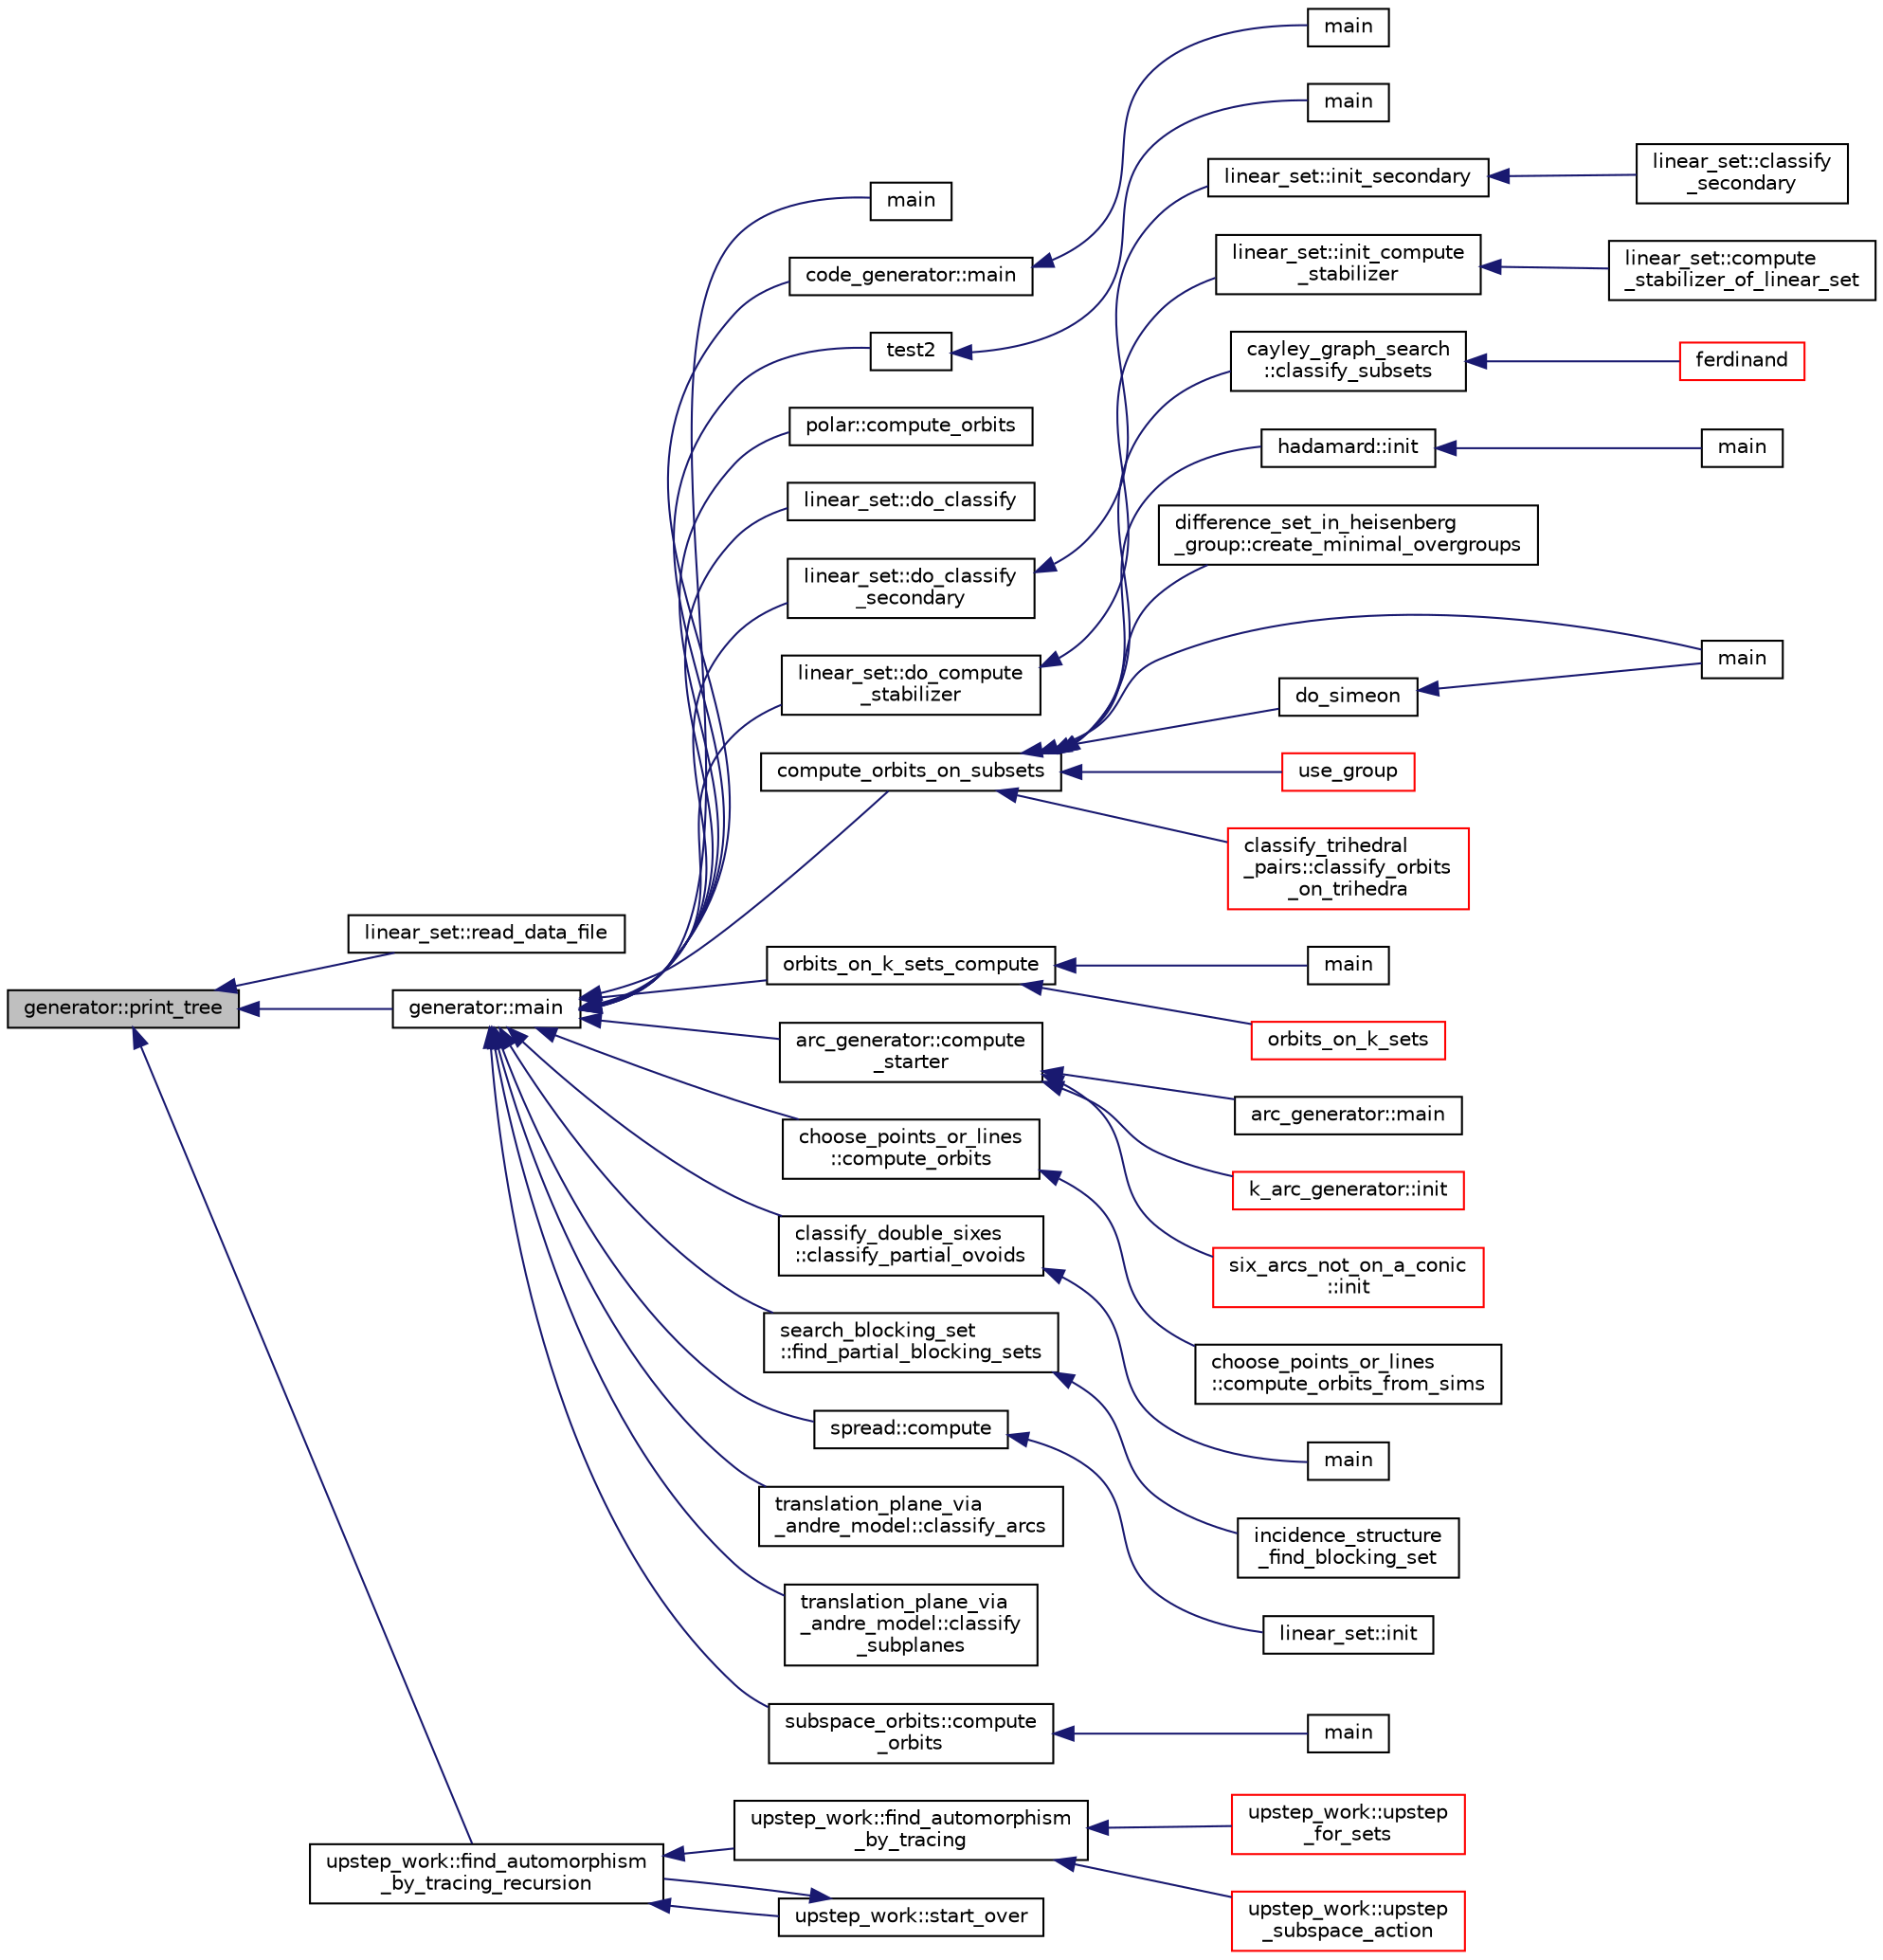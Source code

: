 digraph "generator::print_tree"
{
  edge [fontname="Helvetica",fontsize="10",labelfontname="Helvetica",labelfontsize="10"];
  node [fontname="Helvetica",fontsize="10",shape=record];
  rankdir="LR";
  Node19123 [label="generator::print_tree",height=0.2,width=0.4,color="black", fillcolor="grey75", style="filled", fontcolor="black"];
  Node19123 -> Node19124 [dir="back",color="midnightblue",fontsize="10",style="solid",fontname="Helvetica"];
  Node19124 [label="linear_set::read_data_file",height=0.2,width=0.4,color="black", fillcolor="white", style="filled",URL="$dd/d86/classlinear__set.html#a9a5cd28cc81be7ee41002b2e3114c2cb"];
  Node19123 -> Node19125 [dir="back",color="midnightblue",fontsize="10",style="solid",fontname="Helvetica"];
  Node19125 [label="generator::main",height=0.2,width=0.4,color="black", fillcolor="white", style="filled",URL="$d7/d73/classgenerator.html#a01abff8e9f231bf0d82e2e8e0061f242"];
  Node19125 -> Node19126 [dir="back",color="midnightblue",fontsize="10",style="solid",fontname="Helvetica"];
  Node19126 [label="main",height=0.2,width=0.4,color="black", fillcolor="white", style="filled",URL="$d2/d11/codes_8h.html#a217dbf8b442f20279ea00b898af96f52"];
  Node19125 -> Node19127 [dir="back",color="midnightblue",fontsize="10",style="solid",fontname="Helvetica"];
  Node19127 [label="code_generator::main",height=0.2,width=0.4,color="black", fillcolor="white", style="filled",URL="$db/d37/classcode__generator.html#ab3cf3a306e4032c2b471ac95321c599f"];
  Node19127 -> Node19128 [dir="back",color="midnightblue",fontsize="10",style="solid",fontname="Helvetica"];
  Node19128 [label="main",height=0.2,width=0.4,color="black", fillcolor="white", style="filled",URL="$d4/d4f/codes_8_c.html#a217dbf8b442f20279ea00b898af96f52"];
  Node19125 -> Node19129 [dir="back",color="midnightblue",fontsize="10",style="solid",fontname="Helvetica"];
  Node19129 [label="test2",height=0.2,width=0.4,color="black", fillcolor="white", style="filled",URL="$d9/db0/factor__space_8_c.html#a39d73a812e5fd8f1bc111e948368cb10"];
  Node19129 -> Node19130 [dir="back",color="midnightblue",fontsize="10",style="solid",fontname="Helvetica"];
  Node19130 [label="main",height=0.2,width=0.4,color="black", fillcolor="white", style="filled",URL="$d9/db0/factor__space_8_c.html#a3c04138a5bfe5d72780bb7e82a18e627"];
  Node19125 -> Node19131 [dir="back",color="midnightblue",fontsize="10",style="solid",fontname="Helvetica"];
  Node19131 [label="polar::compute_orbits",height=0.2,width=0.4,color="black", fillcolor="white", style="filled",URL="$da/d1c/classpolar.html#ac4c3c4f95d14c74ff4a3ec3f3479a1da"];
  Node19125 -> Node19132 [dir="back",color="midnightblue",fontsize="10",style="solid",fontname="Helvetica"];
  Node19132 [label="linear_set::do_classify",height=0.2,width=0.4,color="black", fillcolor="white", style="filled",URL="$dd/d86/classlinear__set.html#a3eb2dbce7fa8b71901dfc12f288ddd0c"];
  Node19125 -> Node19133 [dir="back",color="midnightblue",fontsize="10",style="solid",fontname="Helvetica"];
  Node19133 [label="linear_set::do_classify\l_secondary",height=0.2,width=0.4,color="black", fillcolor="white", style="filled",URL="$dd/d86/classlinear__set.html#a47eb7f9995f3343abd3bdfbf9a9a9162"];
  Node19133 -> Node19134 [dir="back",color="midnightblue",fontsize="10",style="solid",fontname="Helvetica"];
  Node19134 [label="linear_set::init_secondary",height=0.2,width=0.4,color="black", fillcolor="white", style="filled",URL="$dd/d86/classlinear__set.html#a7bf8cd7805559b5762921687a7c1ed97"];
  Node19134 -> Node19135 [dir="back",color="midnightblue",fontsize="10",style="solid",fontname="Helvetica"];
  Node19135 [label="linear_set::classify\l_secondary",height=0.2,width=0.4,color="black", fillcolor="white", style="filled",URL="$dd/d86/classlinear__set.html#a5d7659de855e20e2fa8e41e7aedcb1fc"];
  Node19125 -> Node19136 [dir="back",color="midnightblue",fontsize="10",style="solid",fontname="Helvetica"];
  Node19136 [label="linear_set::do_compute\l_stabilizer",height=0.2,width=0.4,color="black", fillcolor="white", style="filled",URL="$dd/d86/classlinear__set.html#ae8f58ded28fb5370f4459cca42b7463b"];
  Node19136 -> Node19137 [dir="back",color="midnightblue",fontsize="10",style="solid",fontname="Helvetica"];
  Node19137 [label="linear_set::init_compute\l_stabilizer",height=0.2,width=0.4,color="black", fillcolor="white", style="filled",URL="$dd/d86/classlinear__set.html#a0cc3eaec1896fdc977b62e94623b055b"];
  Node19137 -> Node19138 [dir="back",color="midnightblue",fontsize="10",style="solid",fontname="Helvetica"];
  Node19138 [label="linear_set::compute\l_stabilizer_of_linear_set",height=0.2,width=0.4,color="black", fillcolor="white", style="filled",URL="$dd/d86/classlinear__set.html#a098a133edfbaae0fd347a69c50bdbee2"];
  Node19125 -> Node19139 [dir="back",color="midnightblue",fontsize="10",style="solid",fontname="Helvetica"];
  Node19139 [label="compute_orbits_on_subsets",height=0.2,width=0.4,color="black", fillcolor="white", style="filled",URL="$d3/d35/snakes__and__ladders__global_8_c.html#af33697aede0480110b1227f727252637"];
  Node19139 -> Node19140 [dir="back",color="midnightblue",fontsize="10",style="solid",fontname="Helvetica"];
  Node19140 [label="cayley_graph_search\l::classify_subsets",height=0.2,width=0.4,color="black", fillcolor="white", style="filled",URL="$de/dae/classcayley__graph__search.html#a4cf8a90752e018a281481ac80ad52c4b"];
  Node19140 -> Node19141 [dir="back",color="midnightblue",fontsize="10",style="solid",fontname="Helvetica"];
  Node19141 [label="ferdinand",height=0.2,width=0.4,color="red", fillcolor="white", style="filled",URL="$da/df3/ferdinand_8_c.html#a322b57727d23cf5a0932f11c30ea18d9"];
  Node19139 -> Node19143 [dir="back",color="midnightblue",fontsize="10",style="solid",fontname="Helvetica"];
  Node19143 [label="hadamard::init",height=0.2,width=0.4,color="black", fillcolor="white", style="filled",URL="$d7/dbb/classhadamard.html#a16af359850b8bdd0d2a73e260d496c33"];
  Node19143 -> Node19144 [dir="back",color="midnightblue",fontsize="10",style="solid",fontname="Helvetica"];
  Node19144 [label="main",height=0.2,width=0.4,color="black", fillcolor="white", style="filled",URL="$dd/d1d/hadamard_8_c.html#a3c04138a5bfe5d72780bb7e82a18e627"];
  Node19139 -> Node19145 [dir="back",color="midnightblue",fontsize="10",style="solid",fontname="Helvetica"];
  Node19145 [label="difference_set_in_heisenberg\l_group::create_minimal_overgroups",height=0.2,width=0.4,color="black", fillcolor="white", style="filled",URL="$de/d8a/classdifference__set__in__heisenberg__group.html#a9bde5ad5da3ebaebf98fbfd3e8110b79"];
  Node19139 -> Node19146 [dir="back",color="midnightblue",fontsize="10",style="solid",fontname="Helvetica"];
  Node19146 [label="main",height=0.2,width=0.4,color="black", fillcolor="white", style="filled",URL="$d5/d13/simeon_8_c.html#ae66f6b31b5ad750f1fe042a706a4e3d4"];
  Node19139 -> Node19147 [dir="back",color="midnightblue",fontsize="10",style="solid",fontname="Helvetica"];
  Node19147 [label="do_simeon",height=0.2,width=0.4,color="black", fillcolor="white", style="filled",URL="$d5/d13/simeon_8_c.html#a36cf3f9cb484fa44da7a7dfcbe9385d0"];
  Node19147 -> Node19146 [dir="back",color="midnightblue",fontsize="10",style="solid",fontname="Helvetica"];
  Node19139 -> Node19148 [dir="back",color="midnightblue",fontsize="10",style="solid",fontname="Helvetica"];
  Node19148 [label="use_group",height=0.2,width=0.4,color="red", fillcolor="white", style="filled",URL="$d9/d9f/all__cliques_8_c.html#aba62531e97173264c39afe2c7857af31"];
  Node19139 -> Node19150 [dir="back",color="midnightblue",fontsize="10",style="solid",fontname="Helvetica"];
  Node19150 [label="classify_trihedral\l_pairs::classify_orbits\l_on_trihedra",height=0.2,width=0.4,color="red", fillcolor="white", style="filled",URL="$d1/d21/classclassify__trihedral__pairs.html#a99625621bfba4bb65b3d60304b306539"];
  Node19125 -> Node19157 [dir="back",color="midnightblue",fontsize="10",style="solid",fontname="Helvetica"];
  Node19157 [label="orbits_on_k_sets_compute",height=0.2,width=0.4,color="black", fillcolor="white", style="filled",URL="$d3/d35/snakes__and__ladders__global_8_c.html#a96743526b15703539d544499276aaa71"];
  Node19157 -> Node19158 [dir="back",color="midnightblue",fontsize="10",style="solid",fontname="Helvetica"];
  Node19158 [label="main",height=0.2,width=0.4,color="black", fillcolor="white", style="filled",URL="$d9/d5f/example__fano__plane_8_c.html#ae66f6b31b5ad750f1fe042a706a4e3d4"];
  Node19157 -> Node19159 [dir="back",color="midnightblue",fontsize="10",style="solid",fontname="Helvetica"];
  Node19159 [label="orbits_on_k_sets",height=0.2,width=0.4,color="red", fillcolor="white", style="filled",URL="$d3/d35/snakes__and__ladders__global_8_c.html#afe3d79116aa8b4d1a93d444a3a979b6e"];
  Node19125 -> Node19168 [dir="back",color="midnightblue",fontsize="10",style="solid",fontname="Helvetica"];
  Node19168 [label="arc_generator::compute\l_starter",height=0.2,width=0.4,color="black", fillcolor="white", style="filled",URL="$d4/d21/classarc__generator.html#aad1dcec3a1c302e743d574bd1ac857d9"];
  Node19168 -> Node19167 [dir="back",color="midnightblue",fontsize="10",style="solid",fontname="Helvetica"];
  Node19167 [label="arc_generator::main",height=0.2,width=0.4,color="black", fillcolor="white", style="filled",URL="$d4/d21/classarc__generator.html#ad80140b51b165dad1fe6ab232be7829a"];
  Node19168 -> Node19169 [dir="back",color="midnightblue",fontsize="10",style="solid",fontname="Helvetica"];
  Node19169 [label="k_arc_generator::init",height=0.2,width=0.4,color="red", fillcolor="white", style="filled",URL="$d6/dd8/classk__arc__generator.html#a6036d9f52ede9f8ca681505626b5361d"];
  Node19168 -> Node19171 [dir="back",color="midnightblue",fontsize="10",style="solid",fontname="Helvetica"];
  Node19171 [label="six_arcs_not_on_a_conic\l::init",height=0.2,width=0.4,color="red", fillcolor="white", style="filled",URL="$d8/de6/classsix__arcs__not__on__a__conic.html#a7a4d5cf8a098488729934cfa8a70944a"];
  Node19125 -> Node19173 [dir="back",color="midnightblue",fontsize="10",style="solid",fontname="Helvetica"];
  Node19173 [label="choose_points_or_lines\l::compute_orbits",height=0.2,width=0.4,color="black", fillcolor="white", style="filled",URL="$d6/d75/classchoose__points__or__lines.html#adc353e2d41dc8a39563322c8cdd85f61"];
  Node19173 -> Node19174 [dir="back",color="midnightblue",fontsize="10",style="solid",fontname="Helvetica"];
  Node19174 [label="choose_points_or_lines\l::compute_orbits_from_sims",height=0.2,width=0.4,color="black", fillcolor="white", style="filled",URL="$d6/d75/classchoose__points__or__lines.html#a4fcac2dadf459d7c75187a00a4bd64aa"];
  Node19125 -> Node19175 [dir="back",color="midnightblue",fontsize="10",style="solid",fontname="Helvetica"];
  Node19175 [label="classify_double_sixes\l::classify_partial_ovoids",height=0.2,width=0.4,color="black", fillcolor="white", style="filled",URL="$dd/d23/classclassify__double__sixes.html#a2253fca143a0e8a3e39655eb05668ae9"];
  Node19175 -> Node19176 [dir="back",color="midnightblue",fontsize="10",style="solid",fontname="Helvetica"];
  Node19176 [label="main",height=0.2,width=0.4,color="black", fillcolor="white", style="filled",URL="$df/df8/surface__classify_8_c.html#a217dbf8b442f20279ea00b898af96f52"];
  Node19125 -> Node19177 [dir="back",color="midnightblue",fontsize="10",style="solid",fontname="Helvetica"];
  Node19177 [label="search_blocking_set\l::find_partial_blocking_sets",height=0.2,width=0.4,color="black", fillcolor="white", style="filled",URL="$dc/d36/classsearch__blocking__set.html#ad3fdb3d356db75a02c406bc9d4e9e9b6"];
  Node19177 -> Node19178 [dir="back",color="midnightblue",fontsize="10",style="solid",fontname="Helvetica"];
  Node19178 [label="incidence_structure\l_find_blocking_set",height=0.2,width=0.4,color="black", fillcolor="white", style="filled",URL="$df/d74/tl__geometry_8h.html#a8e3d42d0018f8a804b9686b1c4951186"];
  Node19125 -> Node19179 [dir="back",color="midnightblue",fontsize="10",style="solid",fontname="Helvetica"];
  Node19179 [label="spread::compute",height=0.2,width=0.4,color="black", fillcolor="white", style="filled",URL="$da/dc1/classspread.html#a9674466d3e03b8dad79882299c638a21"];
  Node19179 -> Node19180 [dir="back",color="midnightblue",fontsize="10",style="solid",fontname="Helvetica"];
  Node19180 [label="linear_set::init",height=0.2,width=0.4,color="black", fillcolor="white", style="filled",URL="$dd/d86/classlinear__set.html#a7ab24e84423749047d5465cb15505475"];
  Node19125 -> Node19181 [dir="back",color="midnightblue",fontsize="10",style="solid",fontname="Helvetica"];
  Node19181 [label="translation_plane_via\l_andre_model::classify_arcs",height=0.2,width=0.4,color="black", fillcolor="white", style="filled",URL="$d1/dcc/classtranslation__plane__via__andre__model.html#ac8f002e812a8b152d41e806688601c5e"];
  Node19125 -> Node19182 [dir="back",color="midnightblue",fontsize="10",style="solid",fontname="Helvetica"];
  Node19182 [label="translation_plane_via\l_andre_model::classify\l_subplanes",height=0.2,width=0.4,color="black", fillcolor="white", style="filled",URL="$d1/dcc/classtranslation__plane__via__andre__model.html#a794fefa95f0a7f7b887133375988ee55"];
  Node19125 -> Node19183 [dir="back",color="midnightblue",fontsize="10",style="solid",fontname="Helvetica"];
  Node19183 [label="subspace_orbits::compute\l_orbits",height=0.2,width=0.4,color="black", fillcolor="white", style="filled",URL="$d2/d9f/classsubspace__orbits.html#a2778f8d49cde1675de1ef6acfe180b63"];
  Node19183 -> Node19184 [dir="back",color="midnightblue",fontsize="10",style="solid",fontname="Helvetica"];
  Node19184 [label="main",height=0.2,width=0.4,color="black", fillcolor="white", style="filled",URL="$da/dd5/subspace__orbits__main_8_c.html#a217dbf8b442f20279ea00b898af96f52"];
  Node19123 -> Node19185 [dir="back",color="midnightblue",fontsize="10",style="solid",fontname="Helvetica"];
  Node19185 [label="upstep_work::find_automorphism\l_by_tracing_recursion",height=0.2,width=0.4,color="black", fillcolor="white", style="filled",URL="$d2/dd6/classupstep__work.html#a621a83906c4c31d4de34963f6eaa668d"];
  Node19185 -> Node19186 [dir="back",color="midnightblue",fontsize="10",style="solid",fontname="Helvetica"];
  Node19186 [label="upstep_work::find_automorphism\l_by_tracing",height=0.2,width=0.4,color="black", fillcolor="white", style="filled",URL="$d2/dd6/classupstep__work.html#afc13566dbd0f53823ae1c6629f00075d"];
  Node19186 -> Node19187 [dir="back",color="midnightblue",fontsize="10",style="solid",fontname="Helvetica"];
  Node19187 [label="upstep_work::upstep\l_for_sets",height=0.2,width=0.4,color="red", fillcolor="white", style="filled",URL="$d2/dd6/classupstep__work.html#acbfe3d5e23c38c3dc8f5908e0bc5bf1b"];
  Node19186 -> Node19201 [dir="back",color="midnightblue",fontsize="10",style="solid",fontname="Helvetica"];
  Node19201 [label="upstep_work::upstep\l_subspace_action",height=0.2,width=0.4,color="red", fillcolor="white", style="filled",URL="$d2/dd6/classupstep__work.html#afd45c862c93f460a2e523f074d024529"];
  Node19185 -> Node19202 [dir="back",color="midnightblue",fontsize="10",style="solid",fontname="Helvetica"];
  Node19202 [label="upstep_work::start_over",height=0.2,width=0.4,color="black", fillcolor="white", style="filled",URL="$d2/dd6/classupstep__work.html#ad1eba8d53528a3a0277041883a5724c3"];
  Node19202 -> Node19185 [dir="back",color="midnightblue",fontsize="10",style="solid",fontname="Helvetica"];
}
